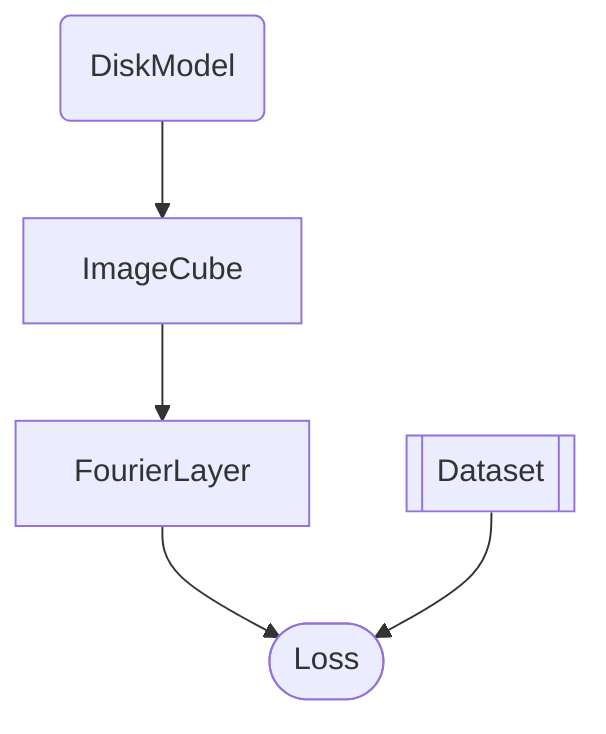 graph TD
pm(DiskModel) --> ImageCube
ImageCube --> FourierLayer
FourierLayer --> il([Loss])
ad[[Dataset]] --> il([Loss])